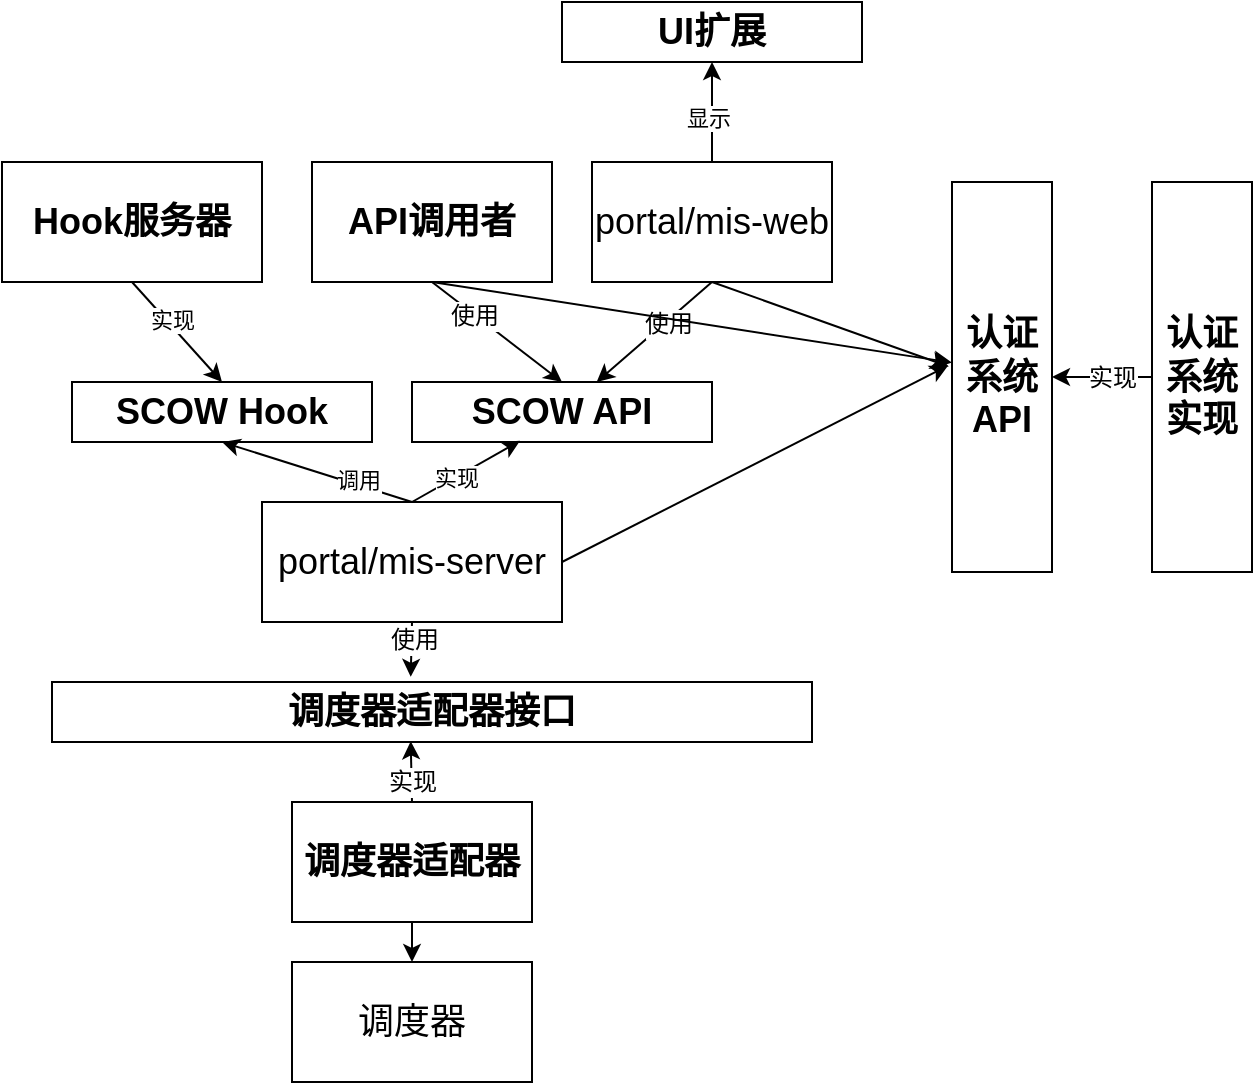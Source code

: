 <mxfile scale="2" border="0">
    <diagram id="nlWzG8emc-enGs-NX8ti" name="Page-1">
        <mxGraphModel dx="1347" dy="2076" grid="1" gridSize="10" guides="1" tooltips="1" connect="1" arrows="1" fold="1" page="1" pageScale="1" pageWidth="827" pageHeight="1169" math="0" shadow="0">
            <root>
                <mxCell id="0"/>
                <mxCell id="1" parent="0"/>
                <mxCell id="121" style="edgeStyle=none;html=1;exitX=0.5;exitY=1;exitDx=0;exitDy=0;entryX=0.472;entryY=-0.086;entryDx=0;entryDy=0;fontSize=12;entryPerimeter=0;" parent="1" source="72" target="113" edge="1">
                    <mxGeometry relative="1" as="geometry"/>
                </mxCell>
                <mxCell id="125" value="使用" style="edgeLabel;html=1;align=center;verticalAlign=middle;resizable=0;points=[];fontSize=12;" parent="121" vertex="1" connectable="0">
                    <mxGeometry x="-0.358" y="1" relative="1" as="geometry">
                        <mxPoint as="offset"/>
                    </mxGeometry>
                </mxCell>
                <mxCell id="129" style="edgeStyle=none;html=1;exitX=0.5;exitY=0;exitDx=0;exitDy=0;entryX=0.36;entryY=0.98;entryDx=0;entryDy=0;entryPerimeter=0;" parent="1" source="72" target="102" edge="1">
                    <mxGeometry relative="1" as="geometry"/>
                </mxCell>
                <mxCell id="130" value="实现" style="edgeLabel;html=1;align=center;verticalAlign=middle;resizable=0;points=[];" parent="129" vertex="1" connectable="0">
                    <mxGeometry x="-0.172" relative="1" as="geometry">
                        <mxPoint as="offset"/>
                    </mxGeometry>
                </mxCell>
                <mxCell id="137" style="edgeStyle=none;html=1;exitX=0.5;exitY=0;exitDx=0;exitDy=0;entryX=0.5;entryY=1;entryDx=0;entryDy=0;" parent="1" source="72" target="131" edge="1">
                    <mxGeometry relative="1" as="geometry"/>
                </mxCell>
                <mxCell id="140" value="调用" style="edgeLabel;html=1;align=center;verticalAlign=middle;resizable=0;points=[];" parent="137" vertex="1" connectable="0">
                    <mxGeometry x="-0.267" relative="1" as="geometry">
                        <mxPoint x="8" as="offset"/>
                    </mxGeometry>
                </mxCell>
                <mxCell id="72" value="portal/mis-server" style="rounded=0;whiteSpace=wrap;html=1;strokeColor=default;fontSize=18;fillColor=none;" parent="1" vertex="1">
                    <mxGeometry x="305" y="230" width="150" height="60" as="geometry"/>
                </mxCell>
                <mxCell id="116" style="edgeStyle=none;html=1;exitX=1;exitY=0.5;exitDx=0;exitDy=0;entryX=-0.039;entryY=0.471;entryDx=0;entryDy=0;entryPerimeter=0;fontSize=12;" parent="1" source="72" target="100" edge="1">
                    <mxGeometry relative="1" as="geometry">
                        <mxPoint x="560" y="260" as="sourcePoint"/>
                    </mxGeometry>
                </mxCell>
                <mxCell id="103" style="edgeStyle=none;html=1;exitX=0.5;exitY=1;exitDx=0;exitDy=0;fontSize=18;" parent="1" source="74" target="102" edge="1">
                    <mxGeometry relative="1" as="geometry"/>
                </mxCell>
                <mxCell id="106" value="使用" style="edgeLabel;html=1;align=center;verticalAlign=middle;resizable=0;points=[];fontSize=12;" parent="103" vertex="1" connectable="0">
                    <mxGeometry x="-0.211" y="1" relative="1" as="geometry">
                        <mxPoint as="offset"/>
                    </mxGeometry>
                </mxCell>
                <mxCell id="117" style="edgeStyle=none;html=1;exitX=0.5;exitY=1;exitDx=0;exitDy=0;fontSize=12;entryX=-0.032;entryY=0.473;entryDx=0;entryDy=0;entryPerimeter=0;" parent="1" source="74" target="100" edge="1">
                    <mxGeometry relative="1" as="geometry">
                        <mxPoint x="620" y="160" as="targetPoint"/>
                    </mxGeometry>
                </mxCell>
                <mxCell id="144" style="edgeStyle=none;html=1;exitX=0.5;exitY=0;exitDx=0;exitDy=0;entryX=0.5;entryY=1;entryDx=0;entryDy=0;" edge="1" parent="1" source="74" target="143">
                    <mxGeometry relative="1" as="geometry">
                        <Array as="points">
                            <mxPoint x="530" y="30"/>
                        </Array>
                    </mxGeometry>
                </mxCell>
                <mxCell id="145" value="显示" style="edgeLabel;html=1;align=center;verticalAlign=middle;resizable=0;points=[];" vertex="1" connectable="0" parent="144">
                    <mxGeometry x="-0.095" y="2" relative="1" as="geometry">
                        <mxPoint as="offset"/>
                    </mxGeometry>
                </mxCell>
                <mxCell id="74" value="portal/mis-web" style="rounded=0;whiteSpace=wrap;html=1;strokeColor=default;fontSize=18;fillColor=none;" parent="1" vertex="1">
                    <mxGeometry x="470" y="60" width="120" height="60" as="geometry"/>
                </mxCell>
                <mxCell id="104" style="edgeStyle=none;html=1;exitX=0.5;exitY=1;exitDx=0;exitDy=0;entryX=0.5;entryY=0;entryDx=0;entryDy=0;fontSize=18;" parent="1" source="76" target="102" edge="1">
                    <mxGeometry relative="1" as="geometry"/>
                </mxCell>
                <mxCell id="107" value="使用" style="edgeLabel;html=1;align=center;verticalAlign=middle;resizable=0;points=[];fontSize=12;" parent="104" vertex="1" connectable="0">
                    <mxGeometry x="-0.357" y="-1" relative="1" as="geometry">
                        <mxPoint as="offset"/>
                    </mxGeometry>
                </mxCell>
                <mxCell id="115" style="edgeStyle=none;html=1;exitX=0.5;exitY=1;exitDx=0;exitDy=0;fontSize=12;entryX=-0.002;entryY=0.463;entryDx=0;entryDy=0;entryPerimeter=0;" parent="1" source="76" target="100" edge="1">
                    <mxGeometry relative="1" as="geometry">
                        <mxPoint x="620" y="160" as="targetPoint"/>
                    </mxGeometry>
                </mxCell>
                <mxCell id="76" value="API调用者" style="rounded=0;whiteSpace=wrap;html=1;strokeColor=default;fontSize=18;fillColor=none;fontStyle=1" parent="1" vertex="1">
                    <mxGeometry x="330" y="60" width="120" height="60" as="geometry"/>
                </mxCell>
                <mxCell id="91" style="edgeStyle=none;html=1;entryX=0.5;entryY=0;entryDx=0;entryDy=0;fontSize=12;" parent="1" source="85" target="90" edge="1">
                    <mxGeometry relative="1" as="geometry"/>
                </mxCell>
                <mxCell id="123" style="edgeStyle=none;html=1;exitX=0.5;exitY=0;exitDx=0;exitDy=0;entryX=0.472;entryY=0.988;entryDx=0;entryDy=0;entryPerimeter=0;fontSize=12;" parent="1" source="85" target="113" edge="1">
                    <mxGeometry relative="1" as="geometry"/>
                </mxCell>
                <mxCell id="124" value="实现" style="edgeLabel;html=1;align=center;verticalAlign=middle;resizable=0;points=[];fontSize=12;" parent="123" vertex="1" connectable="0">
                    <mxGeometry x="0.424" relative="1" as="geometry">
                        <mxPoint y="11" as="offset"/>
                    </mxGeometry>
                </mxCell>
                <mxCell id="85" value="调度器适配器" style="rounded=0;whiteSpace=wrap;html=1;strokeColor=default;fontSize=18;fillColor=none;fontStyle=1" parent="1" vertex="1">
                    <mxGeometry x="320" y="380" width="120" height="60" as="geometry"/>
                </mxCell>
                <mxCell id="90" value="调度器" style="rounded=0;whiteSpace=wrap;html=1;strokeColor=default;fontSize=18;fillColor=none;" parent="1" vertex="1">
                    <mxGeometry x="320" y="460" width="120" height="60" as="geometry"/>
                </mxCell>
                <mxCell id="118" style="edgeStyle=none;html=1;exitX=0;exitY=0.5;exitDx=0;exitDy=0;entryX=1;entryY=0.5;entryDx=0;entryDy=0;fontSize=12;" parent="1" source="92" target="100" edge="1">
                    <mxGeometry relative="1" as="geometry">
                        <Array as="points"/>
                    </mxGeometry>
                </mxCell>
                <mxCell id="119" value="实现" style="edgeLabel;html=1;align=center;verticalAlign=middle;resizable=0;points=[];fontSize=12;" parent="118" vertex="1" connectable="0">
                    <mxGeometry x="0.33" y="-3" relative="1" as="geometry">
                        <mxPoint x="13" y="3" as="offset"/>
                    </mxGeometry>
                </mxCell>
                <mxCell id="92" value="认证系统&lt;br&gt;实现" style="rounded=0;whiteSpace=wrap;html=1;strokeColor=default;fontSize=18;fillColor=none;fontStyle=1" parent="1" vertex="1">
                    <mxGeometry x="750" y="70" width="50" height="195" as="geometry"/>
                </mxCell>
                <mxCell id="100" value="认证系统API" style="rounded=0;whiteSpace=wrap;html=1;strokeColor=default;fontSize=18;fillColor=none;fontStyle=1" parent="1" vertex="1">
                    <mxGeometry x="650" y="70" width="50" height="195" as="geometry"/>
                </mxCell>
                <mxCell id="102" value="SCOW API" style="rounded=0;whiteSpace=wrap;html=1;fontSize=18;fontStyle=1;fillColor=none;" parent="1" vertex="1">
                    <mxGeometry x="380" y="170" width="150" height="30" as="geometry"/>
                </mxCell>
                <mxCell id="113" value="调度器适配器接口" style="rounded=0;whiteSpace=wrap;html=1;strokeColor=default;fontSize=18;fillColor=none;fontStyle=1" parent="1" vertex="1">
                    <mxGeometry x="200" y="320" width="380" height="30" as="geometry"/>
                </mxCell>
                <mxCell id="131" value="SCOW Hook" style="rounded=0;whiteSpace=wrap;html=1;fontSize=18;fontStyle=1;fillColor=none;" parent="1" vertex="1">
                    <mxGeometry x="210" y="170" width="150" height="30" as="geometry"/>
                </mxCell>
                <mxCell id="141" style="edgeStyle=none;html=1;exitX=0.5;exitY=1;exitDx=0;exitDy=0;entryX=0.5;entryY=0;entryDx=0;entryDy=0;" parent="1" source="132" target="131" edge="1">
                    <mxGeometry relative="1" as="geometry"/>
                </mxCell>
                <mxCell id="142" value="实现" style="edgeLabel;html=1;align=center;verticalAlign=middle;resizable=0;points=[];" parent="141" vertex="1" connectable="0">
                    <mxGeometry x="-0.265" y="-3" relative="1" as="geometry">
                        <mxPoint x="6" y="-1" as="offset"/>
                    </mxGeometry>
                </mxCell>
                <mxCell id="132" value="Hook服务器" style="rounded=0;whiteSpace=wrap;html=1;strokeColor=default;fontSize=18;fillColor=none;fontStyle=1" parent="1" vertex="1">
                    <mxGeometry x="175" y="60" width="130" height="60" as="geometry"/>
                </mxCell>
                <mxCell id="143" value="UI扩展" style="rounded=0;whiteSpace=wrap;html=1;fontSize=18;fontStyle=1" vertex="1" parent="1">
                    <mxGeometry x="455" y="-20" width="150" height="30" as="geometry"/>
                </mxCell>
            </root>
        </mxGraphModel>
    </diagram>
</mxfile>
